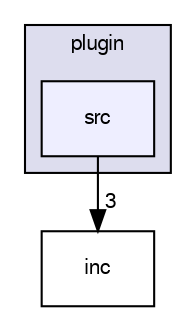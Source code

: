 digraph "src" {
  compound=true
  node [ fontsize="10", fontname="FreeSans"];
  edge [ labelfontsize="10", labelfontname="FreeSans"];
  subgraph clusterdir_b4c3aec6cd8f28418150dce663061cfa {
    graph [ bgcolor="#ddddee", pencolor="black", label="plugin" fontname="FreeSans", fontsize="10", URL="dir_b4c3aec6cd8f28418150dce663061cfa.html"]
  dir_e5c39bd51a803044aa486678acd3aea1 [shape=box, label="src", style="filled", fillcolor="#eeeeff", pencolor="black", URL="dir_e5c39bd51a803044aa486678acd3aea1.html"];
  }
  dir_b58d0ee721b2087e51cb0bcc78a10465 [shape=box label="inc" URL="dir_b58d0ee721b2087e51cb0bcc78a10465.html"];
  dir_e5c39bd51a803044aa486678acd3aea1->dir_b58d0ee721b2087e51cb0bcc78a10465 [headlabel="3", labeldistance=1.5 headhref="dir_000003_000004.html"];
}
